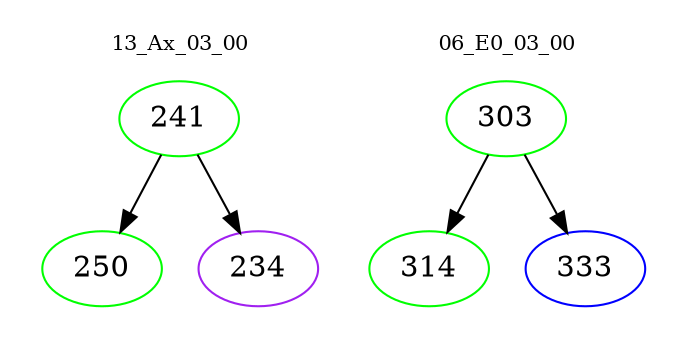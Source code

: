 digraph{
subgraph cluster_0 {
color = white
label = "13_Ax_03_00";
fontsize=10;
T0_241 [label="241", color="green"]
T0_241 -> T0_250 [color="black"]
T0_250 [label="250", color="green"]
T0_241 -> T0_234 [color="black"]
T0_234 [label="234", color="purple"]
}
subgraph cluster_1 {
color = white
label = "06_E0_03_00";
fontsize=10;
T1_303 [label="303", color="green"]
T1_303 -> T1_314 [color="black"]
T1_314 [label="314", color="green"]
T1_303 -> T1_333 [color="black"]
T1_333 [label="333", color="blue"]
}
}
